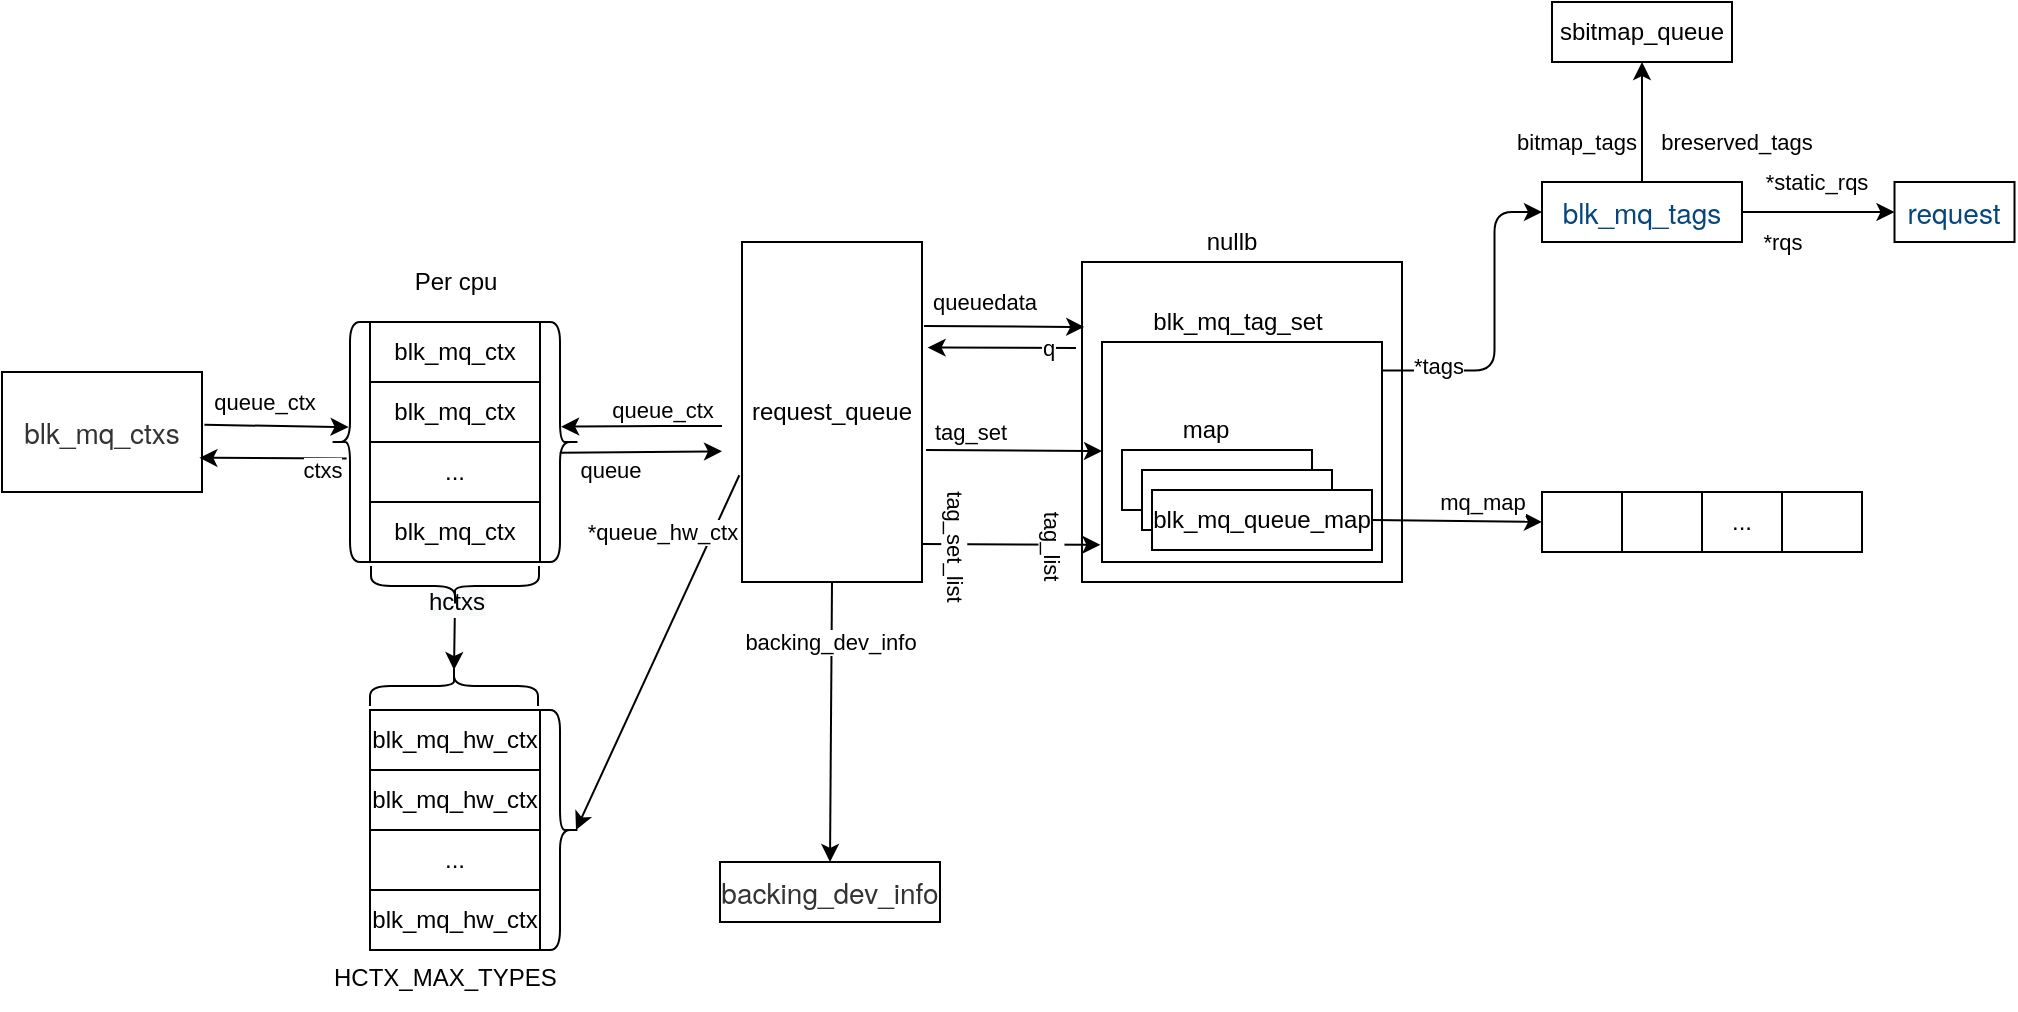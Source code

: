 <mxfile version="14.5.3" type="github">
  <diagram id="uXs_KTZq0Z6gpUMFukZV" name="Page-1">
    <mxGraphModel dx="1218" dy="635" grid="1" gridSize="10" guides="1" tooltips="1" connect="1" arrows="1" fold="1" page="1" pageScale="1" pageWidth="827" pageHeight="1169" math="0" shadow="0">
      <root>
        <mxCell id="0" />
        <mxCell id="1" parent="0" />
        <mxCell id="_VI_5lEFwDJ5-Uq1NYuy-1" value="blk_mq_ctx" style="rounded=0;whiteSpace=wrap;html=1;" vertex="1" parent="1">
          <mxGeometry x="184" y="240" width="85" height="30" as="geometry" />
        </mxCell>
        <mxCell id="_VI_5lEFwDJ5-Uq1NYuy-4" value="&lt;font color=&quot;#05467e&quot; face=&quot;helvetica neue, helvetica, arial, pingfang sc, hiragino sans gb, wenquanyi micro hei, microsoft yahei, sans-serif&quot;&gt;&lt;span style=&quot;font-size: 14px&quot;&gt;blk_mq_tags&lt;/span&gt;&lt;/font&gt;" style="rounded=0;whiteSpace=wrap;html=1;" vertex="1" parent="1">
          <mxGeometry x="770" y="170" width="100" height="30" as="geometry" />
        </mxCell>
        <mxCell id="_VI_5lEFwDJ5-Uq1NYuy-6" value="&lt;font color=&quot;#333333&quot; face=&quot;helvetica neue, helvetica, arial, pingfang sc, hiragino sans gb, wenquanyi micro hei, microsoft yahei, sans-serif&quot;&gt;&lt;span style=&quot;font-size: 14px&quot;&gt;blk_mq_ctxs&lt;/span&gt;&lt;/font&gt;" style="rounded=0;whiteSpace=wrap;html=1;" vertex="1" parent="1">
          <mxGeometry y="265" width="100" height="60" as="geometry" />
        </mxCell>
        <mxCell id="_VI_5lEFwDJ5-Uq1NYuy-7" value="" style="rounded=0;whiteSpace=wrap;html=1;" vertex="1" parent="1">
          <mxGeometry x="540" y="210" width="160" height="160" as="geometry" />
        </mxCell>
        <mxCell id="_VI_5lEFwDJ5-Uq1NYuy-8" value="" style="rounded=0;whiteSpace=wrap;html=1;" vertex="1" parent="1">
          <mxGeometry x="550" y="250" width="140" height="110" as="geometry" />
        </mxCell>
        <mxCell id="_VI_5lEFwDJ5-Uq1NYuy-9" value="nullb" style="text;html=1;strokeColor=none;fillColor=none;align=center;verticalAlign=middle;whiteSpace=wrap;rounded=0;" vertex="1" parent="1">
          <mxGeometry x="595" y="190" width="40" height="20" as="geometry" />
        </mxCell>
        <mxCell id="_VI_5lEFwDJ5-Uq1NYuy-10" value="" style="rounded=0;whiteSpace=wrap;html=1;" vertex="1" parent="1">
          <mxGeometry x="560" y="304" width="95" height="30" as="geometry" />
        </mxCell>
        <mxCell id="_VI_5lEFwDJ5-Uq1NYuy-11" value="" style="rounded=0;whiteSpace=wrap;html=1;" vertex="1" parent="1">
          <mxGeometry x="570" y="314" width="95" height="30" as="geometry" />
        </mxCell>
        <mxCell id="_VI_5lEFwDJ5-Uq1NYuy-13" value="blk_mq_queue_map" style="rounded=0;whiteSpace=wrap;html=1;" vertex="1" parent="1">
          <mxGeometry x="575" y="324" width="110" height="30" as="geometry" />
        </mxCell>
        <mxCell id="_VI_5lEFwDJ5-Uq1NYuy-14" value="blk_mq_tag_set" style="text;html=1;strokeColor=none;fillColor=none;align=center;verticalAlign=middle;whiteSpace=wrap;rounded=0;" vertex="1" parent="1">
          <mxGeometry x="597.5" y="230" width="40" height="20" as="geometry" />
        </mxCell>
        <mxCell id="_VI_5lEFwDJ5-Uq1NYuy-15" value="" style="rounded=0;whiteSpace=wrap;html=1;" vertex="1" parent="1">
          <mxGeometry x="770" y="325" width="40" height="30" as="geometry" />
        </mxCell>
        <mxCell id="_VI_5lEFwDJ5-Uq1NYuy-16" value="" style="rounded=0;whiteSpace=wrap;html=1;" vertex="1" parent="1">
          <mxGeometry x="810" y="325" width="40" height="30" as="geometry" />
        </mxCell>
        <mxCell id="_VI_5lEFwDJ5-Uq1NYuy-17" value="..." style="rounded=0;whiteSpace=wrap;html=1;" vertex="1" parent="1">
          <mxGeometry x="850" y="325" width="40" height="30" as="geometry" />
        </mxCell>
        <mxCell id="_VI_5lEFwDJ5-Uq1NYuy-18" value="" style="rounded=0;whiteSpace=wrap;html=1;" vertex="1" parent="1">
          <mxGeometry x="890" y="325" width="40" height="30" as="geometry" />
        </mxCell>
        <mxCell id="_VI_5lEFwDJ5-Uq1NYuy-19" value="" style="endArrow=classic;html=1;exitX=1;exitY=0.5;exitDx=0;exitDy=0;entryX=0;entryY=0.5;entryDx=0;entryDy=0;" edge="1" parent="1" source="_VI_5lEFwDJ5-Uq1NYuy-13" target="_VI_5lEFwDJ5-Uq1NYuy-15">
          <mxGeometry width="50" height="50" relative="1" as="geometry">
            <mxPoint x="685" y="331.0" as="sourcePoint" />
            <mxPoint x="840" y="406" as="targetPoint" />
          </mxGeometry>
        </mxCell>
        <mxCell id="_VI_5lEFwDJ5-Uq1NYuy-20" value="mq_map" style="edgeLabel;html=1;align=center;verticalAlign=middle;resizable=0;points=[];" vertex="1" connectable="0" parent="_VI_5lEFwDJ5-Uq1NYuy-19">
          <mxGeometry x="0.263" y="-1" relative="1" as="geometry">
            <mxPoint x="1.21" y="-11" as="offset" />
          </mxGeometry>
        </mxCell>
        <mxCell id="_VI_5lEFwDJ5-Uq1NYuy-21" value="map" style="text;html=1;strokeColor=none;fillColor=none;align=center;verticalAlign=middle;whiteSpace=wrap;rounded=0;" vertex="1" parent="1">
          <mxGeometry x="582" y="284" width="40" height="20" as="geometry" />
        </mxCell>
        <mxCell id="_VI_5lEFwDJ5-Uq1NYuy-22" value="" style="edgeStyle=elbowEdgeStyle;elbow=horizontal;endArrow=classic;html=1;exitX=0.998;exitY=0.13;exitDx=0;exitDy=0;exitPerimeter=0;entryX=0;entryY=0.5;entryDx=0;entryDy=0;" edge="1" parent="1" source="_VI_5lEFwDJ5-Uq1NYuy-8" target="_VI_5lEFwDJ5-Uq1NYuy-4">
          <mxGeometry width="50" height="50" relative="1" as="geometry">
            <mxPoint x="700" y="190" as="sourcePoint" />
            <mxPoint x="750" y="140" as="targetPoint" />
            <Array as="points">
              <mxPoint x="746.25" y="220" />
            </Array>
          </mxGeometry>
        </mxCell>
        <mxCell id="_VI_5lEFwDJ5-Uq1NYuy-23" value="*tags" style="edgeLabel;html=1;align=center;verticalAlign=middle;resizable=0;points=[];" vertex="1" connectable="0" parent="_VI_5lEFwDJ5-Uq1NYuy-22">
          <mxGeometry x="-0.707" y="1" relative="1" as="geometry">
            <mxPoint x="4.08" y="-2" as="offset" />
          </mxGeometry>
        </mxCell>
        <mxCell id="_VI_5lEFwDJ5-Uq1NYuy-24" value="&lt;font color=&quot;#05467e&quot; face=&quot;helvetica neue, helvetica, arial, pingfang sc, hiragino sans gb, wenquanyi micro hei, microsoft yahei, sans-serif&quot;&gt;&lt;span style=&quot;font-size: 14px&quot;&gt;request&lt;/span&gt;&lt;/font&gt;" style="rounded=0;whiteSpace=wrap;html=1;" vertex="1" parent="1">
          <mxGeometry x="946.25" y="170" width="60" height="30" as="geometry" />
        </mxCell>
        <mxCell id="_VI_5lEFwDJ5-Uq1NYuy-25" value="" style="endArrow=classic;html=1;exitX=1;exitY=0.5;exitDx=0;exitDy=0;entryX=0;entryY=0.5;entryDx=0;entryDy=0;" edge="1" parent="1" source="_VI_5lEFwDJ5-Uq1NYuy-4" target="_VI_5lEFwDJ5-Uq1NYuy-24">
          <mxGeometry width="50" height="50" relative="1" as="geometry">
            <mxPoint x="980" y="320" as="sourcePoint" />
            <mxPoint x="1030" y="270" as="targetPoint" />
          </mxGeometry>
        </mxCell>
        <mxCell id="_VI_5lEFwDJ5-Uq1NYuy-26" value="*static_rqs" style="edgeLabel;html=1;align=center;verticalAlign=middle;resizable=0;points=[];" vertex="1" connectable="0" parent="_VI_5lEFwDJ5-Uq1NYuy-25">
          <mxGeometry x="-0.595" y="1" relative="1" as="geometry">
            <mxPoint x="21.08" y="-14" as="offset" />
          </mxGeometry>
        </mxCell>
        <mxCell id="_VI_5lEFwDJ5-Uq1NYuy-27" value="*rqs" style="edgeLabel;html=1;align=center;verticalAlign=middle;resizable=0;points=[];" vertex="1" connectable="0" parent="1">
          <mxGeometry x="890.001" y="200.0" as="geometry" />
        </mxCell>
        <mxCell id="_VI_5lEFwDJ5-Uq1NYuy-28" value="sbitmap_queue" style="rounded=0;whiteSpace=wrap;html=1;" vertex="1" parent="1">
          <mxGeometry x="775" y="80" width="90" height="30" as="geometry" />
        </mxCell>
        <mxCell id="_VI_5lEFwDJ5-Uq1NYuy-29" value="" style="endArrow=classic;html=1;exitX=0.5;exitY=0;exitDx=0;exitDy=0;entryX=0.5;entryY=1;entryDx=0;entryDy=0;" edge="1" parent="1" source="_VI_5lEFwDJ5-Uq1NYuy-4" target="_VI_5lEFwDJ5-Uq1NYuy-28">
          <mxGeometry width="50" height="50" relative="1" as="geometry">
            <mxPoint x="680" y="160" as="sourcePoint" />
            <mxPoint x="730" y="110" as="targetPoint" />
          </mxGeometry>
        </mxCell>
        <mxCell id="_VI_5lEFwDJ5-Uq1NYuy-30" value="bitmap_tags" style="edgeLabel;html=1;align=center;verticalAlign=middle;resizable=0;points=[];" vertex="1" connectable="0" parent="_VI_5lEFwDJ5-Uq1NYuy-29">
          <mxGeometry x="-0.605" y="1" relative="1" as="geometry">
            <mxPoint x="-32.75" y="-8.28" as="offset" />
          </mxGeometry>
        </mxCell>
        <mxCell id="_VI_5lEFwDJ5-Uq1NYuy-32" value="breserved_tags" style="edgeLabel;html=1;align=center;verticalAlign=middle;resizable=0;points=[];" vertex="1" connectable="0" parent="_VI_5lEFwDJ5-Uq1NYuy-29">
          <mxGeometry x="-0.605" relative="1" as="geometry">
            <mxPoint x="46.25" y="-8.28" as="offset" />
          </mxGeometry>
        </mxCell>
        <mxCell id="_VI_5lEFwDJ5-Uq1NYuy-33" value="request_queue" style="rounded=0;whiteSpace=wrap;html=1;" vertex="1" parent="1">
          <mxGeometry x="370" y="200" width="90" height="170" as="geometry" />
        </mxCell>
        <mxCell id="_VI_5lEFwDJ5-Uq1NYuy-34" value="" style="endArrow=classic;html=1;" edge="1" parent="1" target="_VI_5lEFwDJ5-Uq1NYuy-8">
          <mxGeometry width="50" height="50" relative="1" as="geometry">
            <mxPoint x="462" y="304" as="sourcePoint" />
            <mxPoint x="493.75" y="294" as="targetPoint" />
          </mxGeometry>
        </mxCell>
        <mxCell id="_VI_5lEFwDJ5-Uq1NYuy-35" value="tag_set" style="edgeLabel;html=1;align=center;verticalAlign=middle;resizable=0;points=[];rotation=0;" vertex="1" connectable="0" parent="_VI_5lEFwDJ5-Uq1NYuy-34">
          <mxGeometry x="-0.8" relative="1" as="geometry">
            <mxPoint x="12.5" y="-9.06" as="offset" />
          </mxGeometry>
        </mxCell>
        <mxCell id="_VI_5lEFwDJ5-Uq1NYuy-36" value="blk_mq_ctx" style="rounded=0;whiteSpace=wrap;html=1;" vertex="1" parent="1">
          <mxGeometry x="184" y="270" width="85" height="30" as="geometry" />
        </mxCell>
        <mxCell id="_VI_5lEFwDJ5-Uq1NYuy-37" value="..." style="rounded=0;whiteSpace=wrap;html=1;" vertex="1" parent="1">
          <mxGeometry x="184" y="300" width="85" height="30" as="geometry" />
        </mxCell>
        <mxCell id="_VI_5lEFwDJ5-Uq1NYuy-39" value="blk_mq_ctx" style="rounded=0;whiteSpace=wrap;html=1;" vertex="1" parent="1">
          <mxGeometry x="184" y="330" width="85" height="30" as="geometry" />
        </mxCell>
        <mxCell id="_VI_5lEFwDJ5-Uq1NYuy-40" value="" style="shape=curlyBracket;whiteSpace=wrap;html=1;rounded=1;" vertex="1" parent="1">
          <mxGeometry x="164" y="240" width="20" height="120" as="geometry" />
        </mxCell>
        <mxCell id="_VI_5lEFwDJ5-Uq1NYuy-47" value="Per cpu" style="text;html=1;strokeColor=none;fillColor=none;align=center;verticalAlign=middle;whiteSpace=wrap;rounded=0;" vertex="1" parent="1">
          <mxGeometry x="200.5" y="210" width="52" height="20" as="geometry" />
        </mxCell>
        <mxCell id="_VI_5lEFwDJ5-Uq1NYuy-48" value="blk_mq_hw_ctx" style="rounded=0;whiteSpace=wrap;html=1;" vertex="1" parent="1">
          <mxGeometry x="184" y="434" width="85" height="30" as="geometry" />
        </mxCell>
        <mxCell id="_VI_5lEFwDJ5-Uq1NYuy-50" value="blk_mq_hw_ctx" style="rounded=0;whiteSpace=wrap;html=1;" vertex="1" parent="1">
          <mxGeometry x="184" y="464" width="85" height="30" as="geometry" />
        </mxCell>
        <mxCell id="_VI_5lEFwDJ5-Uq1NYuy-51" value="..." style="rounded=0;whiteSpace=wrap;html=1;" vertex="1" parent="1">
          <mxGeometry x="184" y="494" width="85" height="30" as="geometry" />
        </mxCell>
        <mxCell id="_VI_5lEFwDJ5-Uq1NYuy-52" value="blk_mq_hw_ctx" style="rounded=0;whiteSpace=wrap;html=1;" vertex="1" parent="1">
          <mxGeometry x="184" y="524" width="85" height="30" as="geometry" />
        </mxCell>
        <mxCell id="_VI_5lEFwDJ5-Uq1NYuy-53" value="HCTX_MAX_TYPES" style="text;whiteSpace=wrap;html=1;" vertex="1" parent="1">
          <mxGeometry x="164" y="554" width="140" height="30" as="geometry" />
        </mxCell>
        <mxCell id="_VI_5lEFwDJ5-Uq1NYuy-54" value="" style="shape=curlyBracket;whiteSpace=wrap;html=1;rounded=1;rotation=-180;" vertex="1" parent="1">
          <mxGeometry x="269" y="434" width="20" height="120" as="geometry" />
        </mxCell>
        <mxCell id="_VI_5lEFwDJ5-Uq1NYuy-62" value="" style="endArrow=classic;html=1;exitX=1.012;exitY=0.44;exitDx=0;exitDy=0;entryX=0.464;entryY=0.438;entryDx=0;entryDy=0;entryPerimeter=0;exitPerimeter=0;" edge="1" parent="1" source="_VI_5lEFwDJ5-Uq1NYuy-6" target="_VI_5lEFwDJ5-Uq1NYuy-40">
          <mxGeometry width="50" height="50" relative="1" as="geometry">
            <mxPoint x="59" y="289" as="sourcePoint" />
            <mxPoint x="109" y="239" as="targetPoint" />
          </mxGeometry>
        </mxCell>
        <mxCell id="_VI_5lEFwDJ5-Uq1NYuy-63" value="queue_ctx" style="edgeLabel;html=1;align=center;verticalAlign=middle;resizable=0;points=[];" vertex="1" connectable="0" parent="_VI_5lEFwDJ5-Uq1NYuy-62">
          <mxGeometry x="-0.657" y="-1" relative="1" as="geometry">
            <mxPoint x="16.68" y="-12.6" as="offset" />
          </mxGeometry>
        </mxCell>
        <mxCell id="_VI_5lEFwDJ5-Uq1NYuy-64" value="" style="endArrow=classic;html=1;entryX=0.987;entryY=0.715;entryDx=0;entryDy=0;exitX=0.416;exitY=0.569;exitDx=0;exitDy=0;exitPerimeter=0;entryPerimeter=0;" edge="1" parent="1" source="_VI_5lEFwDJ5-Uq1NYuy-40" target="_VI_5lEFwDJ5-Uq1NYuy-6">
          <mxGeometry width="50" height="50" relative="1" as="geometry">
            <mxPoint x="109" y="419" as="sourcePoint" />
            <mxPoint x="159" y="369" as="targetPoint" />
          </mxGeometry>
        </mxCell>
        <mxCell id="_VI_5lEFwDJ5-Uq1NYuy-65" value="ctxs" style="edgeLabel;html=1;align=center;verticalAlign=middle;resizable=0;points=[];" vertex="1" connectable="0" parent="_VI_5lEFwDJ5-Uq1NYuy-64">
          <mxGeometry x="-0.217" y="1" relative="1" as="geometry">
            <mxPoint x="16.42" y="4.87" as="offset" />
          </mxGeometry>
        </mxCell>
        <mxCell id="_VI_5lEFwDJ5-Uq1NYuy-67" value="" style="endArrow=classic;html=1;entryX=0.471;entryY=0.797;entryDx=0;entryDy=0;entryPerimeter=0;" edge="1" parent="1">
          <mxGeometry width="50" height="50" relative="1" as="geometry">
            <mxPoint x="360" y="292" as="sourcePoint" />
            <mxPoint x="279.58" y="292.36" as="targetPoint" />
            <Array as="points">
              <mxPoint x="320" y="292" />
            </Array>
          </mxGeometry>
        </mxCell>
        <mxCell id="_VI_5lEFwDJ5-Uq1NYuy-68" value="queue_ctx" style="edgeLabel;html=1;align=center;verticalAlign=middle;resizable=0;points=[];" vertex="1" connectable="0" parent="_VI_5lEFwDJ5-Uq1NYuy-67">
          <mxGeometry x="-0.709" y="-2" relative="1" as="geometry">
            <mxPoint x="-18.28" y="-6" as="offset" />
          </mxGeometry>
        </mxCell>
        <mxCell id="_VI_5lEFwDJ5-Uq1NYuy-69" value="" style="shape=curlyBracket;whiteSpace=wrap;html=1;rounded=1;rotation=-180;" vertex="1" parent="1">
          <mxGeometry x="269" y="240" width="20" height="120" as="geometry" />
        </mxCell>
        <mxCell id="_VI_5lEFwDJ5-Uq1NYuy-70" value="" style="shape=curlyBracket;whiteSpace=wrap;html=1;rounded=1;rotation=90;" vertex="1" parent="1">
          <mxGeometry x="216" y="380" width="20" height="84" as="geometry" />
        </mxCell>
        <mxCell id="_VI_5lEFwDJ5-Uq1NYuy-71" value="" style="endArrow=classic;html=1;entryX=0.1;entryY=0.5;entryDx=0;entryDy=0;entryPerimeter=0;exitX=0.1;exitY=0.5;exitDx=0;exitDy=0;exitPerimeter=0;" edge="1" parent="1" source="_VI_5lEFwDJ5-Uq1NYuy-73" target="_VI_5lEFwDJ5-Uq1NYuy-70">
          <mxGeometry width="50" height="50" relative="1" as="geometry">
            <mxPoint x="231" y="380" as="sourcePoint" />
            <mxPoint x="287.5" y="470.0" as="targetPoint" />
          </mxGeometry>
        </mxCell>
        <mxCell id="_VI_5lEFwDJ5-Uq1NYuy-72" value="&lt;span style=&quot;font-size: 12px ; text-align: left ; background-color: rgb(248 , 249 , 250)&quot;&gt;hctxs&lt;/span&gt;" style="edgeLabel;html=1;align=center;verticalAlign=middle;resizable=0;points=[];" vertex="1" connectable="0" parent="_VI_5lEFwDJ5-Uq1NYuy-71">
          <mxGeometry x="-0.724" relative="1" as="geometry">
            <mxPoint x="0.07" y="-4.83" as="offset" />
          </mxGeometry>
        </mxCell>
        <mxCell id="_VI_5lEFwDJ5-Uq1NYuy-73" value="" style="shape=curlyBracket;whiteSpace=wrap;html=1;rounded=1;rotation=-90;" vertex="1" parent="1">
          <mxGeometry x="216.5" y="330" width="20" height="84" as="geometry" />
        </mxCell>
        <mxCell id="_VI_5lEFwDJ5-Uq1NYuy-74" value="" style="endArrow=classic;html=1;exitX=0.505;exitY=0.182;exitDx=0;exitDy=0;exitPerimeter=0;entryX=0;entryY=0.75;entryDx=0;entryDy=0;" edge="1" parent="1">
          <mxGeometry width="50" height="50" relative="1" as="geometry">
            <mxPoint x="278.9" y="305.32" as="sourcePoint" />
            <mxPoint x="360" y="304.66" as="targetPoint" />
          </mxGeometry>
        </mxCell>
        <mxCell id="_VI_5lEFwDJ5-Uq1NYuy-75" value="queue" style="edgeLabel;html=1;align=center;verticalAlign=middle;resizable=0;points=[];" vertex="1" connectable="0" parent="_VI_5lEFwDJ5-Uq1NYuy-74">
          <mxGeometry x="-0.796" y="2" relative="1" as="geometry">
            <mxPoint x="16.84" y="10.75" as="offset" />
          </mxGeometry>
        </mxCell>
        <mxCell id="_VI_5lEFwDJ5-Uq1NYuy-77" value="" style="endArrow=classic;html=1;exitX=-0.015;exitY=0.686;exitDx=0;exitDy=0;entryX=0.1;entryY=0.5;entryDx=0;entryDy=0;entryPerimeter=0;exitPerimeter=0;" edge="1" parent="1" source="_VI_5lEFwDJ5-Uq1NYuy-33" target="_VI_5lEFwDJ5-Uq1NYuy-54">
          <mxGeometry width="50" height="50" relative="1" as="geometry">
            <mxPoint x="440" y="480" as="sourcePoint" />
            <mxPoint x="490" y="430" as="targetPoint" />
          </mxGeometry>
        </mxCell>
        <mxCell id="_VI_5lEFwDJ5-Uq1NYuy-78" value="*queue_hw_ctx" style="edgeLabel;html=1;align=center;verticalAlign=middle;resizable=0;points=[];" vertex="1" connectable="0" parent="_VI_5lEFwDJ5-Uq1NYuy-77">
          <mxGeometry x="-0.527" y="1" relative="1" as="geometry">
            <mxPoint x="-20.31" y="-14.45" as="offset" />
          </mxGeometry>
        </mxCell>
        <mxCell id="_VI_5lEFwDJ5-Uq1NYuy-79" value="&lt;font color=&quot;#333333&quot; face=&quot;helvetica neue, helvetica, arial, pingfang sc, hiragino sans gb, wenquanyi micro hei, microsoft yahei, sans-serif&quot;&gt;&lt;span style=&quot;font-size: 14px&quot;&gt;backing_dev_info&lt;/span&gt;&lt;/font&gt;" style="rounded=0;whiteSpace=wrap;html=1;" vertex="1" parent="1">
          <mxGeometry x="359" y="510" width="110" height="30" as="geometry" />
        </mxCell>
        <mxCell id="_VI_5lEFwDJ5-Uq1NYuy-80" value="" style="endArrow=classic;html=1;exitX=0.5;exitY=1;exitDx=0;exitDy=0;entryX=0.5;entryY=0;entryDx=0;entryDy=0;" edge="1" parent="1" source="_VI_5lEFwDJ5-Uq1NYuy-33" target="_VI_5lEFwDJ5-Uq1NYuy-79">
          <mxGeometry width="50" height="50" relative="1" as="geometry">
            <mxPoint x="630" y="510" as="sourcePoint" />
            <mxPoint x="680" y="460" as="targetPoint" />
          </mxGeometry>
        </mxCell>
        <mxCell id="_VI_5lEFwDJ5-Uq1NYuy-82" value="backing_dev_info" style="edgeLabel;html=1;align=center;verticalAlign=middle;resizable=0;points=[];" vertex="1" connectable="0" parent="_VI_5lEFwDJ5-Uq1NYuy-80">
          <mxGeometry x="-0.179" y="2" relative="1" as="geometry">
            <mxPoint x="-2.59" y="-27.51" as="offset" />
          </mxGeometry>
        </mxCell>
        <mxCell id="_VI_5lEFwDJ5-Uq1NYuy-83" value="" style="endArrow=classic;html=1;entryX=0.007;entryY=0.203;entryDx=0;entryDy=0;entryPerimeter=0;" edge="1" parent="1" target="_VI_5lEFwDJ5-Uq1NYuy-7">
          <mxGeometry width="50" height="50" relative="1" as="geometry">
            <mxPoint x="461" y="242" as="sourcePoint" />
            <mxPoint x="760" y="470" as="targetPoint" />
          </mxGeometry>
        </mxCell>
        <mxCell id="_VI_5lEFwDJ5-Uq1NYuy-84" value="queuedata" style="edgeLabel;html=1;align=center;verticalAlign=middle;resizable=0;points=[];" vertex="1" connectable="0" parent="_VI_5lEFwDJ5-Uq1NYuy-83">
          <mxGeometry x="-0.58" relative="1" as="geometry">
            <mxPoint x="12.33" y="-12.1" as="offset" />
          </mxGeometry>
        </mxCell>
        <mxCell id="_VI_5lEFwDJ5-Uq1NYuy-85" value="" style="endArrow=classic;html=1;entryX=1.031;entryY=0.387;entryDx=0;entryDy=0;entryPerimeter=0;" edge="1" parent="1">
          <mxGeometry width="50" height="50" relative="1" as="geometry">
            <mxPoint x="537" y="253" as="sourcePoint" />
            <mxPoint x="462.79" y="252.79" as="targetPoint" />
          </mxGeometry>
        </mxCell>
        <mxCell id="_VI_5lEFwDJ5-Uq1NYuy-86" value="q" style="edgeLabel;html=1;align=center;verticalAlign=middle;resizable=0;points=[];" vertex="1" connectable="0" parent="_VI_5lEFwDJ5-Uq1NYuy-85">
          <mxGeometry x="-0.618" relative="1" as="geometry">
            <mxPoint as="offset" />
          </mxGeometry>
        </mxCell>
        <mxCell id="_VI_5lEFwDJ5-Uq1NYuy-91" value="" style="endArrow=classic;html=1;exitX=1.001;exitY=0.888;exitDx=0;exitDy=0;exitPerimeter=0;entryX=-0.006;entryY=0.922;entryDx=0;entryDy=0;entryPerimeter=0;" edge="1" parent="1" source="_VI_5lEFwDJ5-Uq1NYuy-33" target="_VI_5lEFwDJ5-Uq1NYuy-8">
          <mxGeometry width="50" height="50" relative="1" as="geometry">
            <mxPoint x="610" y="490" as="sourcePoint" />
            <mxPoint x="550" y="349" as="targetPoint" />
          </mxGeometry>
        </mxCell>
        <mxCell id="_VI_5lEFwDJ5-Uq1NYuy-92" value="tag_set_list" style="edgeLabel;html=1;align=center;verticalAlign=middle;resizable=0;points=[];rotation=90;" vertex="1" connectable="0" parent="_VI_5lEFwDJ5-Uq1NYuy-91">
          <mxGeometry x="-0.632" y="-1" relative="1" as="geometry">
            <mxPoint as="offset" />
          </mxGeometry>
        </mxCell>
        <mxCell id="_VI_5lEFwDJ5-Uq1NYuy-93" value="tag_list" style="edgeLabel;html=1;align=center;verticalAlign=middle;resizable=0;points=[];rotation=90;" vertex="1" connectable="0" parent="_VI_5lEFwDJ5-Uq1NYuy-91">
          <mxGeometry x="0.253" relative="1" as="geometry">
            <mxPoint x="8.88" as="offset" />
          </mxGeometry>
        </mxCell>
      </root>
    </mxGraphModel>
  </diagram>
</mxfile>
